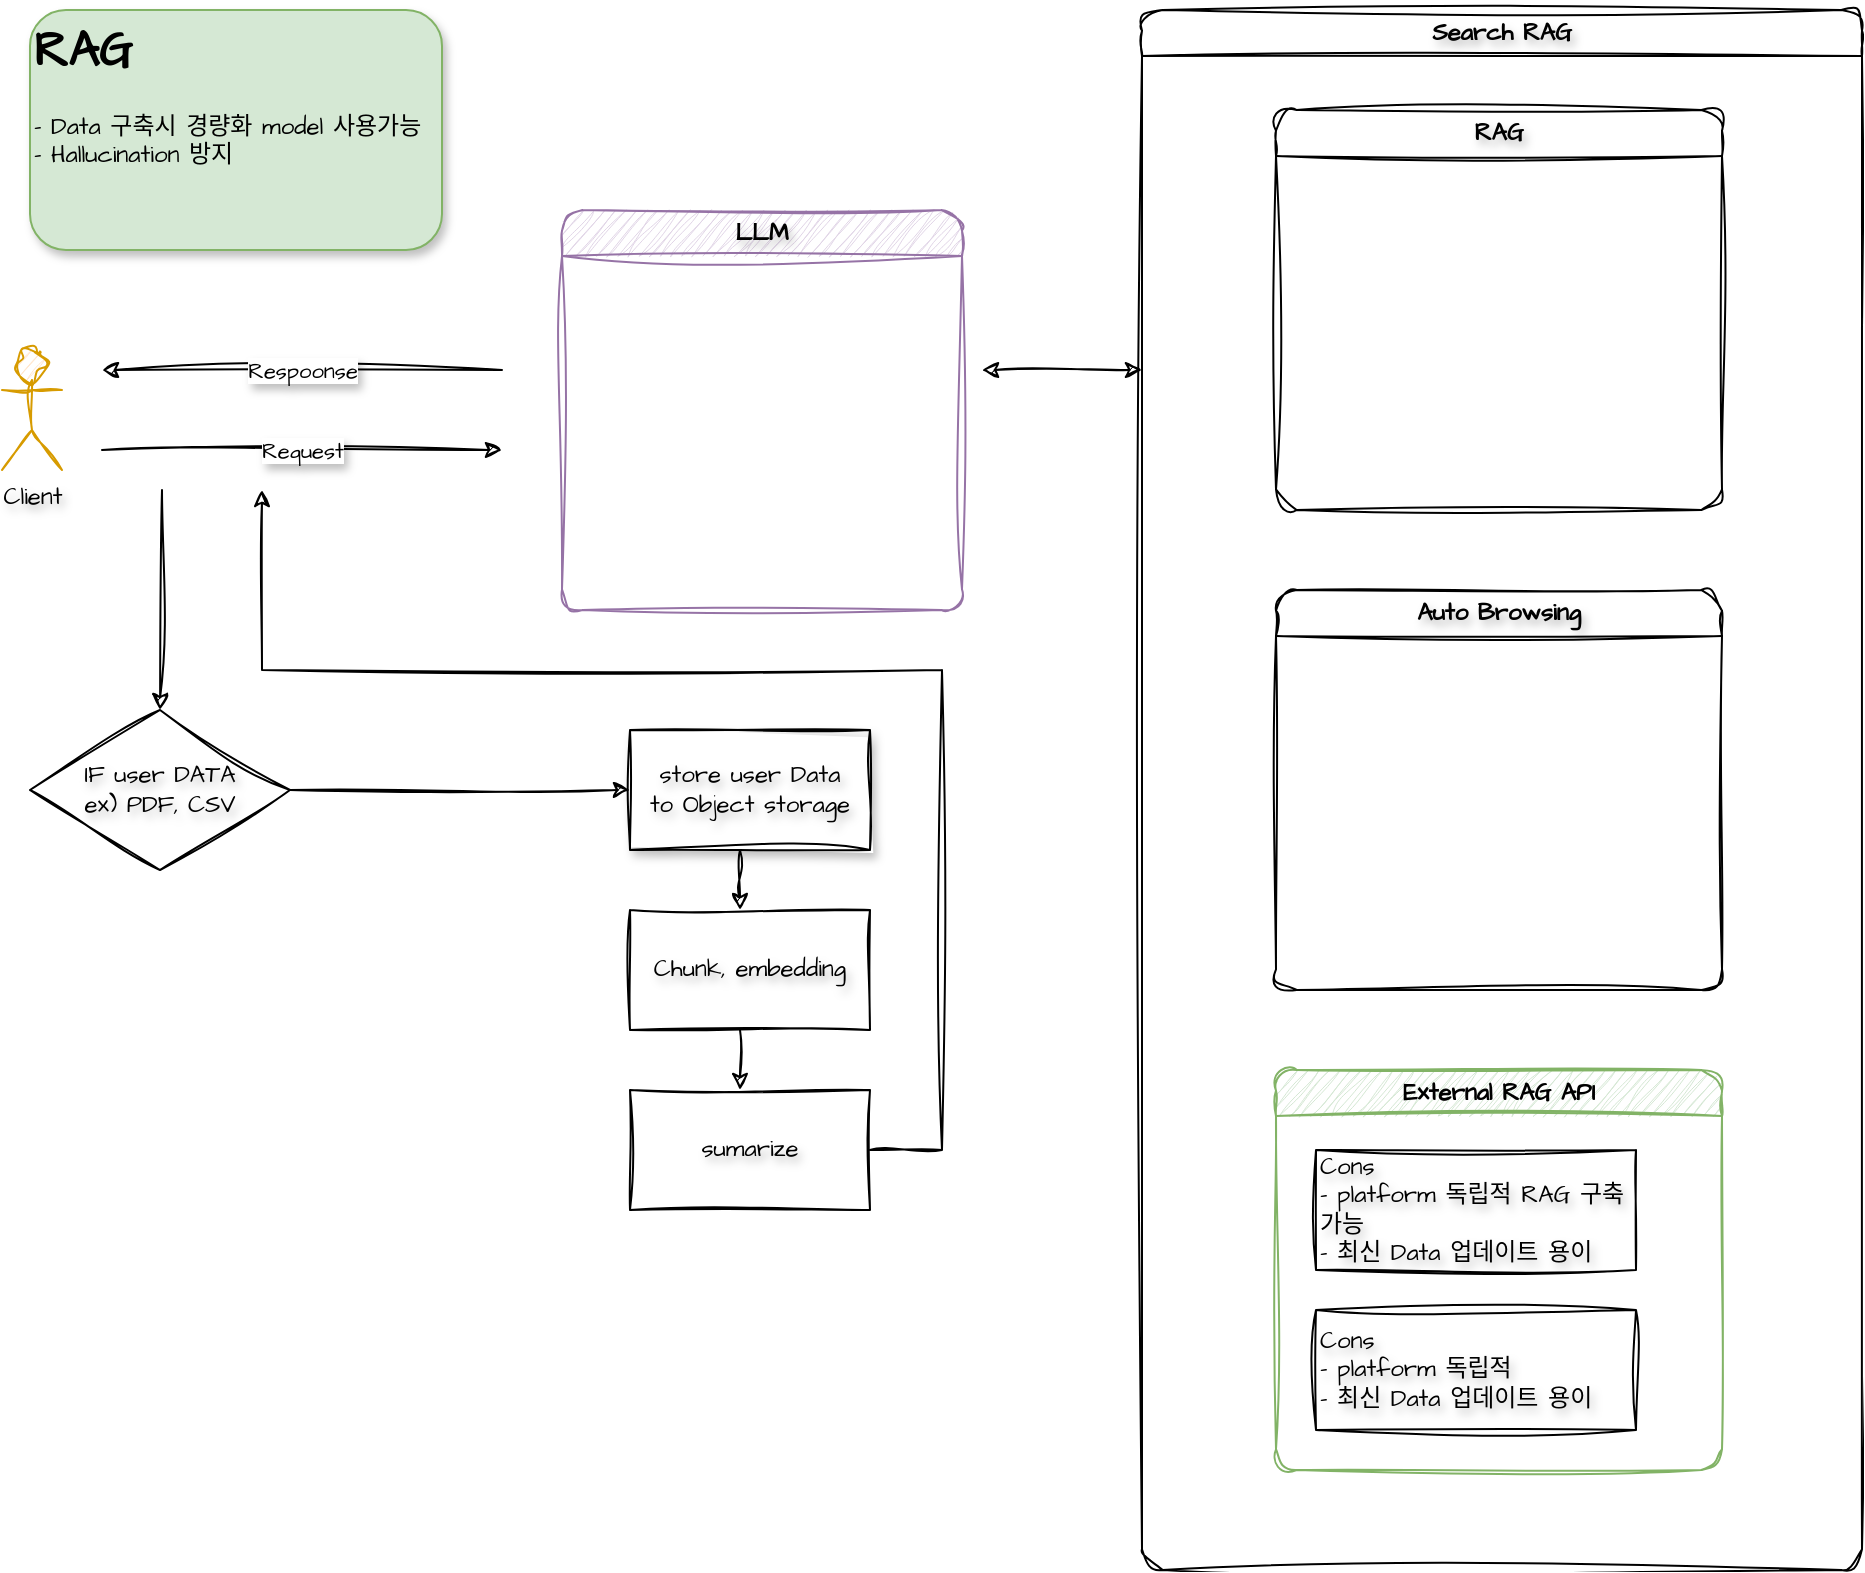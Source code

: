 <mxfile version="24.7.17">
  <diagram name="페이지-1" id="hovfNrs_4hIEojhtcKpi">
    <mxGraphModel dx="1026" dy="678" grid="1" gridSize="10" guides="1" tooltips="1" connect="1" arrows="1" fold="1" page="1" pageScale="1" pageWidth="827" pageHeight="1169" math="0" shadow="0">
      <root>
        <mxCell id="0" />
        <mxCell id="1" parent="0" />
        <mxCell id="2fR38SkrZOBa1mg_BSXp-1" value="LLM" style="swimlane;whiteSpace=wrap;html=1;sketch=1;hachureGap=4;jiggle=2;curveFitting=1;fontFamily=Architects Daughter;fontSource=https%3A%2F%2Ffonts.googleapis.com%2Fcss%3Ffamily%3DArchitects%2BDaughter;fillColor=#e1d5e7;strokeColor=#9673a6;rounded=1;textShadow=1;" vertex="1" parent="1">
          <mxGeometry x="310" y="140" width="200" height="200" as="geometry" />
        </mxCell>
        <mxCell id="2fR38SkrZOBa1mg_BSXp-2" value="Client" style="shape=umlActor;verticalLabelPosition=bottom;verticalAlign=top;html=1;outlineConnect=0;sketch=1;hachureGap=4;jiggle=2;curveFitting=1;fontFamily=Architects Daughter;fontSource=https%3A%2F%2Ffonts.googleapis.com%2Fcss%3Ffamily%3DArchitects%2BDaughter;fillColor=#ffe6cc;strokeColor=#d79b00;textShadow=1;" vertex="1" parent="1">
          <mxGeometry x="30" y="210" width="30" height="60" as="geometry" />
        </mxCell>
        <mxCell id="2fR38SkrZOBa1mg_BSXp-7" value="" style="endArrow=classic;html=1;rounded=0;sketch=1;hachureGap=4;jiggle=2;curveFitting=1;fontFamily=Architects Daughter;fontSource=https%3A%2F%2Ffonts.googleapis.com%2Fcss%3Ffamily%3DArchitects%2BDaughter;" edge="1" parent="1">
          <mxGeometry relative="1" as="geometry">
            <mxPoint x="80" y="260" as="sourcePoint" />
            <mxPoint x="280" y="260" as="targetPoint" />
          </mxGeometry>
        </mxCell>
        <mxCell id="2fR38SkrZOBa1mg_BSXp-8" value="Request" style="edgeLabel;resizable=0;html=1;;align=center;verticalAlign=middle;sketch=1;hachureGap=4;jiggle=2;curveFitting=1;fontFamily=Architects Daughter;fontSource=https%3A%2F%2Ffonts.googleapis.com%2Fcss%3Ffamily%3DArchitects%2BDaughter;textShadow=1;" connectable="0" vertex="1" parent="2fR38SkrZOBa1mg_BSXp-7">
          <mxGeometry relative="1" as="geometry" />
        </mxCell>
        <mxCell id="2fR38SkrZOBa1mg_BSXp-10" value="" style="endArrow=classic;html=1;rounded=0;sketch=1;hachureGap=4;jiggle=2;curveFitting=1;fontFamily=Architects Daughter;fontSource=https%3A%2F%2Ffonts.googleapis.com%2Fcss%3Ffamily%3DArchitects%2BDaughter;" edge="1" parent="1">
          <mxGeometry relative="1" as="geometry">
            <mxPoint x="280" y="220" as="sourcePoint" />
            <mxPoint x="80" y="220" as="targetPoint" />
          </mxGeometry>
        </mxCell>
        <mxCell id="2fR38SkrZOBa1mg_BSXp-11" value="Respoonse" style="edgeLabel;resizable=0;html=1;;align=center;verticalAlign=middle;sketch=1;hachureGap=4;jiggle=2;curveFitting=1;fontFamily=Architects Daughter;fontSource=https%3A%2F%2Ffonts.googleapis.com%2Fcss%3Ffamily%3DArchitects%2BDaughter;textShadow=1;" connectable="0" vertex="1" parent="2fR38SkrZOBa1mg_BSXp-10">
          <mxGeometry relative="1" as="geometry" />
        </mxCell>
        <mxCell id="2fR38SkrZOBa1mg_BSXp-12" value="RAG" style="swimlane;whiteSpace=wrap;html=1;sketch=1;hachureGap=4;jiggle=2;curveFitting=1;fontFamily=Architects Daughter;fontSource=https%3A%2F%2Ffonts.googleapis.com%2Fcss%3Ffamily%3DArchitects%2BDaughter;rounded=1;textShadow=1;" vertex="1" parent="1">
          <mxGeometry x="667" y="90" width="223" height="200" as="geometry" />
        </mxCell>
        <mxCell id="2fR38SkrZOBa1mg_BSXp-13" value="Auto Browsing" style="swimlane;whiteSpace=wrap;html=1;sketch=1;hachureGap=4;jiggle=2;curveFitting=1;fontFamily=Architects Daughter;fontSource=https%3A%2F%2Ffonts.googleapis.com%2Fcss%3Ffamily%3DArchitects%2BDaughter;rounded=1;textShadow=1;" vertex="1" parent="1">
          <mxGeometry x="667" y="330" width="223" height="200" as="geometry" />
        </mxCell>
        <mxCell id="2fR38SkrZOBa1mg_BSXp-14" value="External RAG API" style="swimlane;whiteSpace=wrap;html=1;sketch=1;hachureGap=4;jiggle=2;curveFitting=1;fontFamily=Architects Daughter;fontSource=https%3A%2F%2Ffonts.googleapis.com%2Fcss%3Ffamily%3DArchitects%2BDaughter;fillColor=#d5e8d4;strokeColor=#82b366;rounded=1;" vertex="1" parent="1">
          <mxGeometry x="667" y="570" width="223" height="200" as="geometry" />
        </mxCell>
        <mxCell id="2fR38SkrZOBa1mg_BSXp-15" value="IF user DATA&lt;br&gt;ex) PDF, CSV" style="rhombus;whiteSpace=wrap;html=1;sketch=1;hachureGap=4;jiggle=2;curveFitting=1;fontFamily=Architects Daughter;fontSource=https%3A%2F%2Ffonts.googleapis.com%2Fcss%3Ffamily%3DArchitects%2BDaughter;textShadow=1;" vertex="1" parent="1">
          <mxGeometry x="44" y="390" width="130" height="80" as="geometry" />
        </mxCell>
        <mxCell id="2fR38SkrZOBa1mg_BSXp-17" value="Search RAG" style="swimlane;whiteSpace=wrap;html=1;sketch=1;hachureGap=4;jiggle=2;curveFitting=1;fontFamily=Architects Daughter;fontSource=https%3A%2F%2Ffonts.googleapis.com%2Fcss%3Ffamily%3DArchitects%2BDaughter;rounded=1;textShadow=1;" vertex="1" parent="1">
          <mxGeometry x="600" y="40" width="360" height="780" as="geometry" />
        </mxCell>
        <mxCell id="2fR38SkrZOBa1mg_BSXp-29" value="Cons&lt;br&gt;- platform 독립적 RAG 구축가능&lt;div&gt;- 최신 Data 업데이트 용이&lt;/div&gt;" style="rounded=0;whiteSpace=wrap;html=1;sketch=1;hachureGap=4;jiggle=2;curveFitting=1;fontFamily=Architects Daughter;fontSource=https%3A%2F%2Ffonts.googleapis.com%2Fcss%3Ffamily%3DArchitects%2BDaughter;align=left;textShadow=1;" vertex="1" parent="2fR38SkrZOBa1mg_BSXp-17">
          <mxGeometry x="87" y="570" width="160" height="60" as="geometry" />
        </mxCell>
        <mxCell id="2fR38SkrZOBa1mg_BSXp-30" value="Cons&lt;br&gt;- platform 독립적&lt;div&gt;- 최신 Data 업데이트 용이&lt;/div&gt;" style="rounded=0;whiteSpace=wrap;html=1;sketch=1;hachureGap=4;jiggle=2;curveFitting=1;fontFamily=Architects Daughter;fontSource=https%3A%2F%2Ffonts.googleapis.com%2Fcss%3Ffamily%3DArchitects%2BDaughter;align=left;textShadow=1;" vertex="1" parent="2fR38SkrZOBa1mg_BSXp-17">
          <mxGeometry x="87" y="650" width="160" height="60" as="geometry" />
        </mxCell>
        <mxCell id="2fR38SkrZOBa1mg_BSXp-18" value="" style="endArrow=classic;startArrow=classic;html=1;rounded=0;sketch=1;hachureGap=4;jiggle=2;curveFitting=1;fontFamily=Architects Daughter;fontSource=https%3A%2F%2Ffonts.googleapis.com%2Fcss%3Ffamily%3DArchitects%2BDaughter;" edge="1" parent="1">
          <mxGeometry width="50" height="50" relative="1" as="geometry">
            <mxPoint x="520" y="220" as="sourcePoint" />
            <mxPoint x="600" y="220" as="targetPoint" />
          </mxGeometry>
        </mxCell>
        <mxCell id="2fR38SkrZOBa1mg_BSXp-21" value="Chunk, embedding" style="rounded=0;whiteSpace=wrap;html=1;sketch=1;hachureGap=4;jiggle=2;curveFitting=1;fontFamily=Architects Daughter;fontSource=https%3A%2F%2Ffonts.googleapis.com%2Fcss%3Ffamily%3DArchitects%2BDaughter;textShadow=1;" vertex="1" parent="1">
          <mxGeometry x="344" y="490" width="120" height="60" as="geometry" />
        </mxCell>
        <mxCell id="2fR38SkrZOBa1mg_BSXp-28" style="edgeStyle=orthogonalEdgeStyle;rounded=0;sketch=1;hachureGap=4;jiggle=2;curveFitting=1;orthogonalLoop=1;jettySize=auto;html=1;fontFamily=Architects Daughter;fontSource=https%3A%2F%2Ffonts.googleapis.com%2Fcss%3Ffamily%3DArchitects%2BDaughter;" edge="1" parent="1" source="2fR38SkrZOBa1mg_BSXp-22">
          <mxGeometry relative="1" as="geometry">
            <mxPoint x="160" y="280" as="targetPoint" />
            <Array as="points">
              <mxPoint x="500" y="610" />
              <mxPoint x="500" y="370" />
              <mxPoint x="160" y="370" />
            </Array>
          </mxGeometry>
        </mxCell>
        <mxCell id="2fR38SkrZOBa1mg_BSXp-22" value="sumarize" style="rounded=0;whiteSpace=wrap;html=1;sketch=1;hachureGap=4;jiggle=2;curveFitting=1;fontFamily=Architects Daughter;fontSource=https%3A%2F%2Ffonts.googleapis.com%2Fcss%3Ffamily%3DArchitects%2BDaughter;textShadow=1;" vertex="1" parent="1">
          <mxGeometry x="344" y="580" width="120" height="60" as="geometry" />
        </mxCell>
        <mxCell id="2fR38SkrZOBa1mg_BSXp-23" value="store user Data&lt;br&gt;to Object storage" style="rounded=0;whiteSpace=wrap;html=1;sketch=1;hachureGap=4;jiggle=2;curveFitting=1;fontFamily=Architects Daughter;fontSource=https%3A%2F%2Ffonts.googleapis.com%2Fcss%3Ffamily%3DArchitects%2BDaughter;shadow=1;textShadow=1;" vertex="1" parent="1">
          <mxGeometry x="344" y="400" width="120" height="60" as="geometry" />
        </mxCell>
        <mxCell id="2fR38SkrZOBa1mg_BSXp-24" value="" style="endArrow=classic;html=1;rounded=0;sketch=1;hachureGap=4;jiggle=2;curveFitting=1;fontFamily=Architects Daughter;fontSource=https%3A%2F%2Ffonts.googleapis.com%2Fcss%3Ffamily%3DArchitects%2BDaughter;exitX=1;exitY=0.5;exitDx=0;exitDy=0;entryX=0;entryY=0.5;entryDx=0;entryDy=0;" edge="1" parent="1" source="2fR38SkrZOBa1mg_BSXp-15" target="2fR38SkrZOBa1mg_BSXp-23">
          <mxGeometry width="50" height="50" relative="1" as="geometry">
            <mxPoint x="304" y="530" as="sourcePoint" />
            <mxPoint x="109" y="500" as="targetPoint" />
          </mxGeometry>
        </mxCell>
        <mxCell id="2fR38SkrZOBa1mg_BSXp-25" value="" style="endArrow=classic;html=1;rounded=0;sketch=1;hachureGap=4;jiggle=2;curveFitting=1;fontFamily=Architects Daughter;fontSource=https%3A%2F%2Ffonts.googleapis.com%2Fcss%3Ffamily%3DArchitects%2BDaughter;exitX=0.5;exitY=1;exitDx=0;exitDy=0;" edge="1" parent="1">
          <mxGeometry width="50" height="50" relative="1" as="geometry">
            <mxPoint x="399" y="460" as="sourcePoint" />
            <mxPoint x="399" y="490" as="targetPoint" />
          </mxGeometry>
        </mxCell>
        <mxCell id="2fR38SkrZOBa1mg_BSXp-26" value="" style="endArrow=classic;html=1;rounded=0;sketch=1;hachureGap=4;jiggle=2;curveFitting=1;fontFamily=Architects Daughter;fontSource=https%3A%2F%2Ffonts.googleapis.com%2Fcss%3Ffamily%3DArchitects%2BDaughter;exitX=0.5;exitY=1;exitDx=0;exitDy=0;" edge="1" parent="1">
          <mxGeometry width="50" height="50" relative="1" as="geometry">
            <mxPoint x="399" y="550" as="sourcePoint" />
            <mxPoint x="399" y="580" as="targetPoint" />
          </mxGeometry>
        </mxCell>
        <mxCell id="2fR38SkrZOBa1mg_BSXp-27" value="" style="endArrow=classic;html=1;rounded=0;sketch=1;hachureGap=4;jiggle=2;curveFitting=1;fontFamily=Architects Daughter;fontSource=https%3A%2F%2Ffonts.googleapis.com%2Fcss%3Ffamily%3DArchitects%2BDaughter;entryX=0.5;entryY=0;entryDx=0;entryDy=0;" edge="1" parent="1" target="2fR38SkrZOBa1mg_BSXp-15">
          <mxGeometry width="50" height="50" relative="1" as="geometry">
            <mxPoint x="110" y="280" as="sourcePoint" />
            <mxPoint x="430" y="460" as="targetPoint" />
          </mxGeometry>
        </mxCell>
        <mxCell id="2fR38SkrZOBa1mg_BSXp-31" value="&lt;h1 style=&quot;margin-top: 0px;&quot;&gt;RAG&lt;/h1&gt;&lt;p&gt;- Data 구축시 경량화 model 사용가능&lt;br&gt;- Hallucination 방지&lt;/p&gt;" style="text;html=1;whiteSpace=wrap;overflow=hidden;rounded=1;fontFamily=Architects Daughter;fontSource=https%3A%2F%2Ffonts.googleapis.com%2Fcss%3Ffamily%3DArchitects%2BDaughter;shadow=1;glass=0;fillColor=#d5e8d4;strokeColor=#82b366;" vertex="1" parent="1">
          <mxGeometry x="44" y="40" width="206" height="120" as="geometry" />
        </mxCell>
      </root>
    </mxGraphModel>
  </diagram>
</mxfile>
